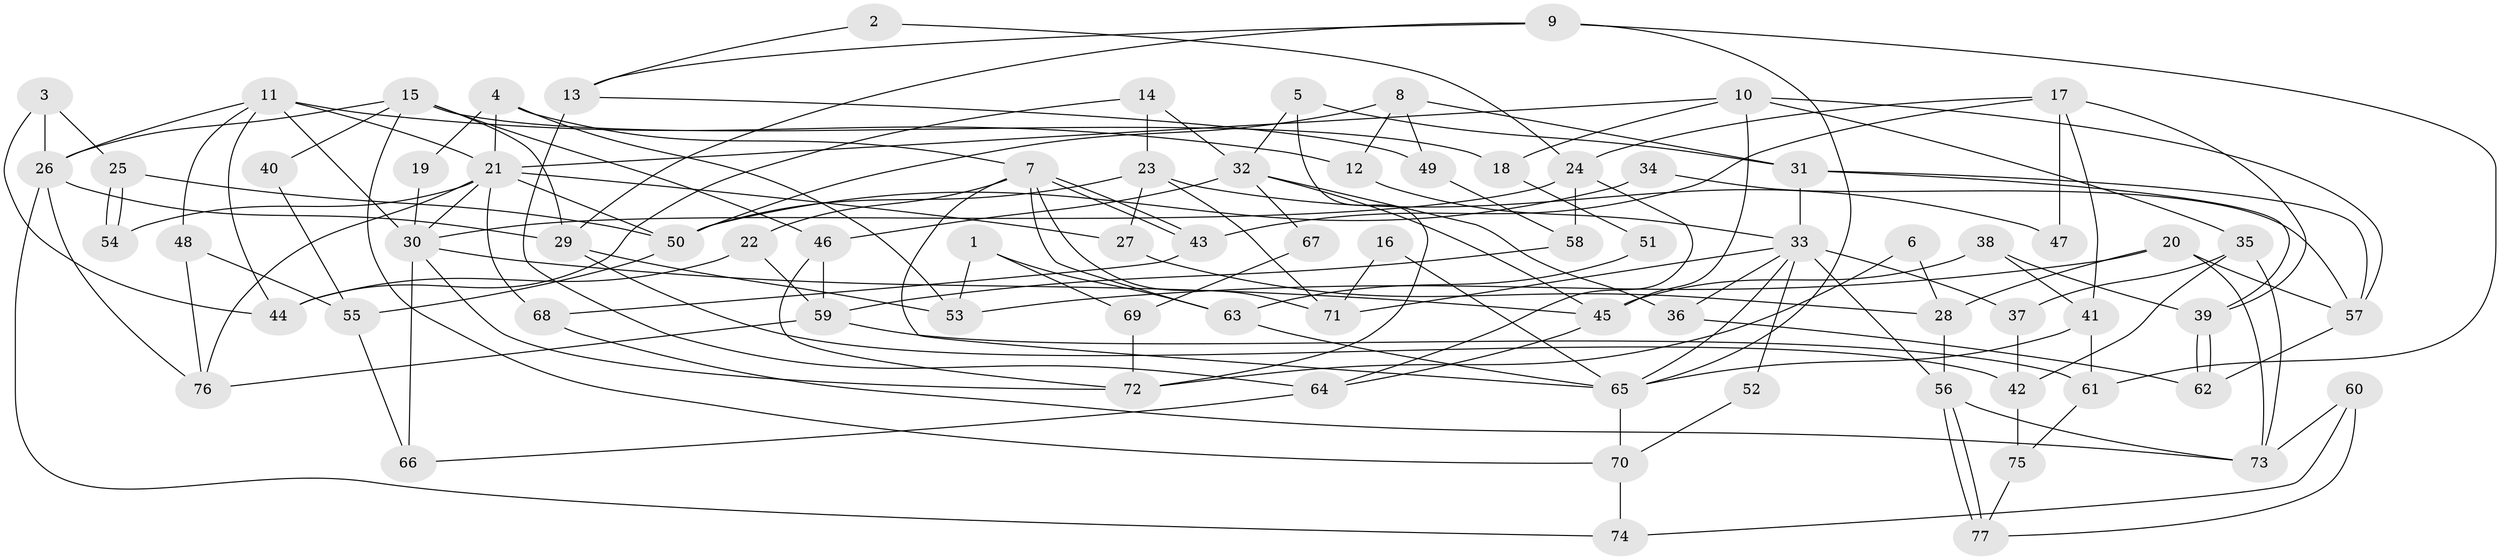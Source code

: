 // Generated by graph-tools (version 1.1) at 2025/36/03/09/25 02:36:14]
// undirected, 77 vertices, 154 edges
graph export_dot {
graph [start="1"]
  node [color=gray90,style=filled];
  1;
  2;
  3;
  4;
  5;
  6;
  7;
  8;
  9;
  10;
  11;
  12;
  13;
  14;
  15;
  16;
  17;
  18;
  19;
  20;
  21;
  22;
  23;
  24;
  25;
  26;
  27;
  28;
  29;
  30;
  31;
  32;
  33;
  34;
  35;
  36;
  37;
  38;
  39;
  40;
  41;
  42;
  43;
  44;
  45;
  46;
  47;
  48;
  49;
  50;
  51;
  52;
  53;
  54;
  55;
  56;
  57;
  58;
  59;
  60;
  61;
  62;
  63;
  64;
  65;
  66;
  67;
  68;
  69;
  70;
  71;
  72;
  73;
  74;
  75;
  76;
  77;
  1 -- 53;
  1 -- 63;
  1 -- 69;
  2 -- 24;
  2 -- 13;
  3 -- 44;
  3 -- 26;
  3 -- 25;
  4 -- 53;
  4 -- 7;
  4 -- 19;
  4 -- 21;
  5 -- 32;
  5 -- 72;
  5 -- 31;
  6 -- 72;
  6 -- 28;
  7 -- 71;
  7 -- 43;
  7 -- 43;
  7 -- 22;
  7 -- 63;
  7 -- 65;
  8 -- 31;
  8 -- 50;
  8 -- 12;
  8 -- 49;
  9 -- 13;
  9 -- 65;
  9 -- 29;
  9 -- 61;
  10 -- 21;
  10 -- 45;
  10 -- 18;
  10 -- 35;
  10 -- 57;
  11 -- 21;
  11 -- 26;
  11 -- 12;
  11 -- 30;
  11 -- 44;
  11 -- 48;
  12 -- 33;
  13 -- 64;
  13 -- 49;
  14 -- 44;
  14 -- 32;
  14 -- 23;
  15 -- 46;
  15 -- 26;
  15 -- 18;
  15 -- 29;
  15 -- 40;
  15 -- 70;
  16 -- 65;
  16 -- 71;
  17 -- 39;
  17 -- 43;
  17 -- 24;
  17 -- 41;
  17 -- 47;
  18 -- 51;
  19 -- 30;
  20 -- 57;
  20 -- 28;
  20 -- 53;
  20 -- 73;
  21 -- 30;
  21 -- 27;
  21 -- 50;
  21 -- 54;
  21 -- 68;
  21 -- 76;
  22 -- 59;
  22 -- 44;
  23 -- 50;
  23 -- 27;
  23 -- 47;
  23 -- 71;
  24 -- 64;
  24 -- 30;
  24 -- 58;
  25 -- 54;
  25 -- 54;
  25 -- 50;
  26 -- 29;
  26 -- 74;
  26 -- 76;
  27 -- 28;
  28 -- 56;
  29 -- 42;
  29 -- 53;
  30 -- 45;
  30 -- 66;
  30 -- 72;
  31 -- 33;
  31 -- 39;
  31 -- 57;
  32 -- 45;
  32 -- 36;
  32 -- 46;
  32 -- 67;
  33 -- 56;
  33 -- 36;
  33 -- 37;
  33 -- 52;
  33 -- 65;
  33 -- 71;
  34 -- 50;
  34 -- 57;
  35 -- 37;
  35 -- 42;
  35 -- 73;
  36 -- 62;
  37 -- 42;
  38 -- 41;
  38 -- 39;
  38 -- 45;
  39 -- 62;
  39 -- 62;
  40 -- 55;
  41 -- 65;
  41 -- 61;
  42 -- 75;
  43 -- 68;
  45 -- 64;
  46 -- 59;
  46 -- 72;
  48 -- 76;
  48 -- 55;
  49 -- 58;
  50 -- 55;
  51 -- 63;
  52 -- 70;
  55 -- 66;
  56 -- 77;
  56 -- 77;
  56 -- 73;
  57 -- 62;
  58 -- 59;
  59 -- 61;
  59 -- 76;
  60 -- 73;
  60 -- 77;
  60 -- 74;
  61 -- 75;
  63 -- 65;
  64 -- 66;
  65 -- 70;
  67 -- 69;
  68 -- 73;
  69 -- 72;
  70 -- 74;
  75 -- 77;
}
